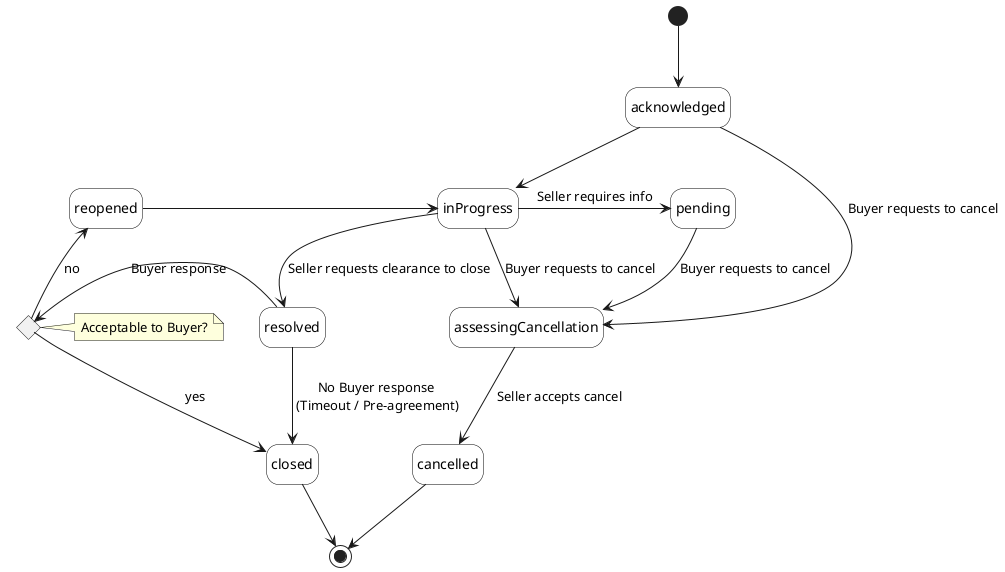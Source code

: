 @startuml

'skinparam Linetype polyline
'skinparam Linetype ortho
skinparam state {
    BackgroundColor White
    BorderColor Black
}
hide empty description

'''decisions'''
state acceptable_to_buyer <<choice>> 
 note left of acceptable_to_buyer : Acceptable to Buyer?

''' diagram'''
[*] -d-> acknowledged

acknowledged --> assessingCancellation : Buyer requests to cancel 
acknowledged -d-> inProgress

inProgress --> resolved : Seller requests clearance to close
inProgress -r-> pending : Seller requires info
inProgress --> assessingCancellation : Buyer requests to cancel

resolved -l-> acceptable_to_buyer : Buyer response
resolved -d-> closed : No Buyer response\n (Timeout / Pre-agreement)

acceptable_to_buyer -u-> reopened : no
acceptable_to_buyer -d-> closed : yes

reopened -r-> inProgress
reopened -[hidden]-> resolved
pending --> assessingCancellation : Buyer requests to cancel

assessingCancellation --> cancelled : Seller accepts cancel

closed --> [*]
cancelled --> [*]

@enduml